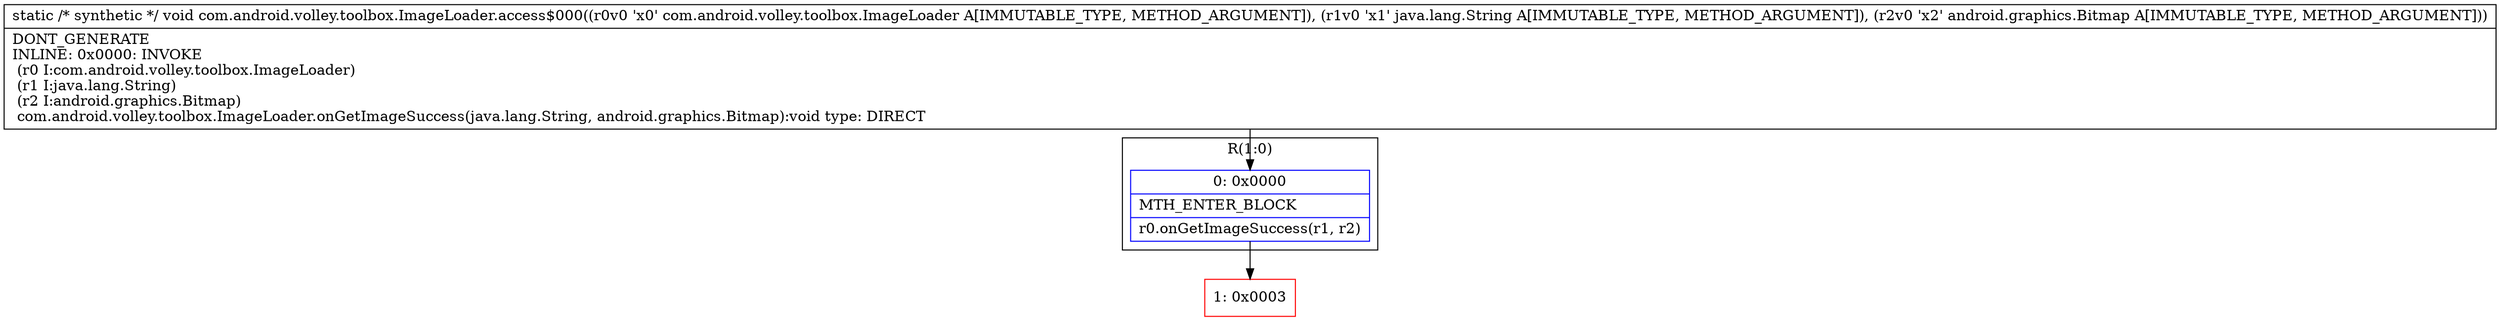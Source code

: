 digraph "CFG forcom.android.volley.toolbox.ImageLoader.access$000(Lcom\/android\/volley\/toolbox\/ImageLoader;Ljava\/lang\/String;Landroid\/graphics\/Bitmap;)V" {
subgraph cluster_Region_836249662 {
label = "R(1:0)";
node [shape=record,color=blue];
Node_0 [shape=record,label="{0\:\ 0x0000|MTH_ENTER_BLOCK\l|r0.onGetImageSuccess(r1, r2)\l}"];
}
Node_1 [shape=record,color=red,label="{1\:\ 0x0003}"];
MethodNode[shape=record,label="{static \/* synthetic *\/ void com.android.volley.toolbox.ImageLoader.access$000((r0v0 'x0' com.android.volley.toolbox.ImageLoader A[IMMUTABLE_TYPE, METHOD_ARGUMENT]), (r1v0 'x1' java.lang.String A[IMMUTABLE_TYPE, METHOD_ARGUMENT]), (r2v0 'x2' android.graphics.Bitmap A[IMMUTABLE_TYPE, METHOD_ARGUMENT]))  | DONT_GENERATE\lINLINE: 0x0000: INVOKE  \l  (r0 I:com.android.volley.toolbox.ImageLoader)\l  (r1 I:java.lang.String)\l  (r2 I:android.graphics.Bitmap)\l com.android.volley.toolbox.ImageLoader.onGetImageSuccess(java.lang.String, android.graphics.Bitmap):void type: DIRECT\l}"];
MethodNode -> Node_0;
Node_0 -> Node_1;
}

